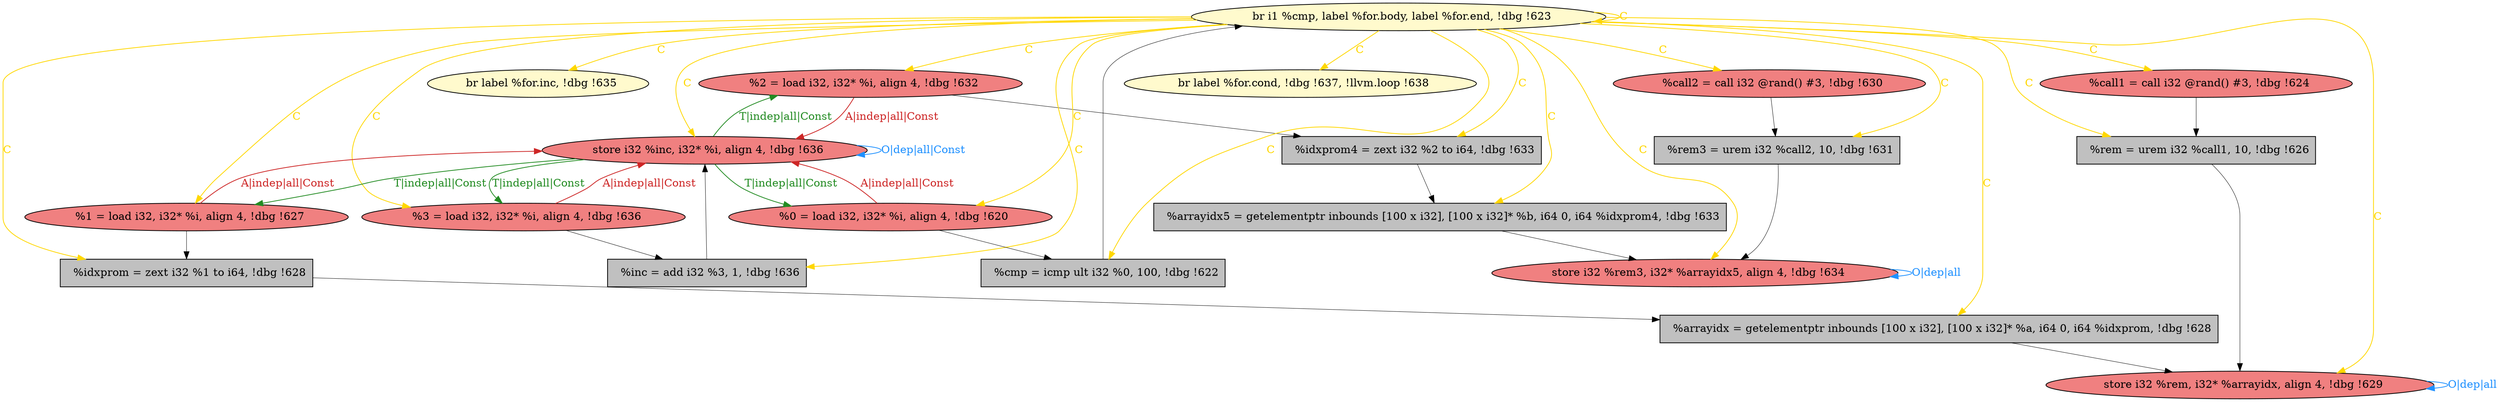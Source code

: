 
digraph G {


node303 [fillcolor=grey,label="  %idxprom = zext i32 %1 to i64, !dbg !628",shape=rectangle,style=filled ]
node301 [fillcolor=lightcoral,label="  %2 = load i32, i32* %i, align 4, !dbg !632",shape=ellipse,style=filled ]
node300 [fillcolor=grey,label="  %rem3 = urem i32 %call2, 10, !dbg !631",shape=rectangle,style=filled ]
node289 [fillcolor=lemonchiffon,label="  br i1 %cmp, label %for.body, label %for.end, !dbg !623",shape=ellipse,style=filled ]
node293 [fillcolor=lemonchiffon,label="  br label %for.inc, !dbg !635",shape=ellipse,style=filled ]
node287 [fillcolor=lightcoral,label="  %3 = load i32, i32* %i, align 4, !dbg !636",shape=ellipse,style=filled ]
node286 [fillcolor=lightcoral,label="  %call2 = call i32 @rand() #3, !dbg !630",shape=ellipse,style=filled ]
node302 [fillcolor=lightcoral,label="  %0 = load i32, i32* %i, align 4, !dbg !620",shape=ellipse,style=filled ]
node288 [fillcolor=grey,label="  %cmp = icmp ult i32 %0, 100, !dbg !622",shape=rectangle,style=filled ]
node297 [fillcolor=grey,label="  %arrayidx = getelementptr inbounds [100 x i32], [100 x i32]* %a, i64 0, i64 %idxprom, !dbg !628",shape=rectangle,style=filled ]
node299 [fillcolor=lemonchiffon,label="  br label %for.cond, !dbg !637, !llvm.loop !638",shape=ellipse,style=filled ]
node284 [fillcolor=grey,label="  %arrayidx5 = getelementptr inbounds [100 x i32], [100 x i32]* %b, i64 0, i64 %idxprom4, !dbg !633",shape=rectangle,style=filled ]
node292 [fillcolor=grey,label="  %inc = add i32 %3, 1, !dbg !636",shape=rectangle,style=filled ]
node285 [fillcolor=grey,label="  %idxprom4 = zext i32 %2 to i64, !dbg !633",shape=rectangle,style=filled ]
node290 [fillcolor=lightcoral,label="  %call1 = call i32 @rand() #3, !dbg !624",shape=ellipse,style=filled ]
node295 [fillcolor=lightcoral,label="  %1 = load i32, i32* %i, align 4, !dbg !627",shape=ellipse,style=filled ]
node291 [fillcolor=lightcoral,label="  store i32 %rem3, i32* %arrayidx5, align 4, !dbg !634",shape=ellipse,style=filled ]
node294 [fillcolor=lightcoral,label="  store i32 %rem, i32* %arrayidx, align 4, !dbg !629",shape=ellipse,style=filled ]
node298 [fillcolor=grey,label="  %rem = urem i32 %call1, 10, !dbg !626",shape=rectangle,style=filled ]
node296 [fillcolor=lightcoral,label="  store i32 %inc, i32* %i, align 4, !dbg !636",shape=ellipse,style=filled ]

node289->node302 [style=solid,color=gold,label="C",penwidth=1.0,fontcolor=gold ]
node289->node296 [style=solid,color=gold,label="C",penwidth=1.0,fontcolor=gold ]
node284->node291 [style=solid,color=black,label="",penwidth=0.5,fontcolor=black ]
node296->node295 [style=solid,color=forestgreen,label="T|indep|all|Const",penwidth=1.0,fontcolor=forestgreen ]
node286->node300 [style=solid,color=black,label="",penwidth=0.5,fontcolor=black ]
node289->node295 [style=solid,color=gold,label="C",penwidth=1.0,fontcolor=gold ]
node292->node296 [style=solid,color=black,label="",penwidth=0.5,fontcolor=black ]
node303->node297 [style=solid,color=black,label="",penwidth=0.5,fontcolor=black ]
node289->node300 [style=solid,color=gold,label="C",penwidth=1.0,fontcolor=gold ]
node296->node296 [style=solid,color=dodgerblue,label="O|dep|all|Const",penwidth=1.0,fontcolor=dodgerblue ]
node289->node303 [style=solid,color=gold,label="C",penwidth=1.0,fontcolor=gold ]
node302->node296 [style=solid,color=firebrick3,label="A|indep|all|Const",penwidth=1.0,fontcolor=firebrick3 ]
node289->node298 [style=solid,color=gold,label="C",penwidth=1.0,fontcolor=gold ]
node289->node291 [style=solid,color=gold,label="C",penwidth=1.0,fontcolor=gold ]
node296->node287 [style=solid,color=forestgreen,label="T|indep|all|Const",penwidth=1.0,fontcolor=forestgreen ]
node289->node285 [style=solid,color=gold,label="C",penwidth=1.0,fontcolor=gold ]
node289->node289 [style=solid,color=gold,label="C",penwidth=1.0,fontcolor=gold ]
node288->node289 [style=solid,color=black,label="",penwidth=0.5,fontcolor=black ]
node295->node296 [style=solid,color=firebrick3,label="A|indep|all|Const",penwidth=1.0,fontcolor=firebrick3 ]
node301->node285 [style=solid,color=black,label="",penwidth=0.5,fontcolor=black ]
node287->node296 [style=solid,color=firebrick3,label="A|indep|all|Const",penwidth=1.0,fontcolor=firebrick3 ]
node296->node302 [style=solid,color=forestgreen,label="T|indep|all|Const",penwidth=1.0,fontcolor=forestgreen ]
node289->node287 [style=solid,color=gold,label="C",penwidth=1.0,fontcolor=gold ]
node296->node301 [style=solid,color=forestgreen,label="T|indep|all|Const",penwidth=1.0,fontcolor=forestgreen ]
node289->node294 [style=solid,color=gold,label="C",penwidth=1.0,fontcolor=gold ]
node297->node294 [style=solid,color=black,label="",penwidth=0.5,fontcolor=black ]
node289->node286 [style=solid,color=gold,label="C",penwidth=1.0,fontcolor=gold ]
node294->node294 [style=solid,color=dodgerblue,label="O|dep|all",penwidth=1.0,fontcolor=dodgerblue ]
node289->node292 [style=solid,color=gold,label="C",penwidth=1.0,fontcolor=gold ]
node289->node301 [style=solid,color=gold,label="C",penwidth=1.0,fontcolor=gold ]
node289->node297 [style=solid,color=gold,label="C",penwidth=1.0,fontcolor=gold ]
node287->node292 [style=solid,color=black,label="",penwidth=0.5,fontcolor=black ]
node290->node298 [style=solid,color=black,label="",penwidth=0.5,fontcolor=black ]
node289->node288 [style=solid,color=gold,label="C",penwidth=1.0,fontcolor=gold ]
node301->node296 [style=solid,color=firebrick3,label="A|indep|all|Const",penwidth=1.0,fontcolor=firebrick3 ]
node295->node303 [style=solid,color=black,label="",penwidth=0.5,fontcolor=black ]
node285->node284 [style=solid,color=black,label="",penwidth=0.5,fontcolor=black ]
node302->node288 [style=solid,color=black,label="",penwidth=0.5,fontcolor=black ]
node291->node291 [style=solid,color=dodgerblue,label="O|dep|all",penwidth=1.0,fontcolor=dodgerblue ]
node289->node299 [style=solid,color=gold,label="C",penwidth=1.0,fontcolor=gold ]
node300->node291 [style=solid,color=black,label="",penwidth=0.5,fontcolor=black ]
node289->node293 [style=solid,color=gold,label="C",penwidth=1.0,fontcolor=gold ]
node289->node284 [style=solid,color=gold,label="C",penwidth=1.0,fontcolor=gold ]
node289->node290 [style=solid,color=gold,label="C",penwidth=1.0,fontcolor=gold ]
node298->node294 [style=solid,color=black,label="",penwidth=0.5,fontcolor=black ]


}
